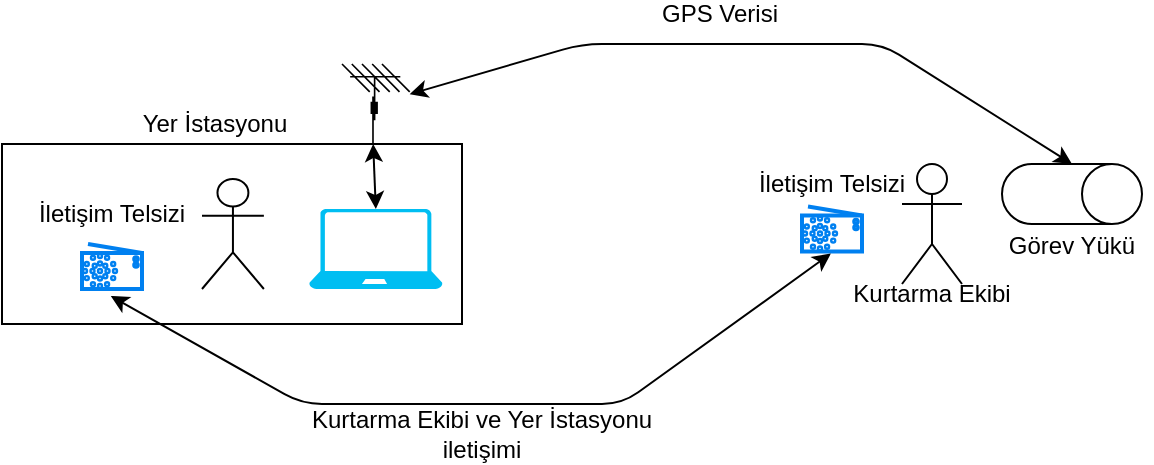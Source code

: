 <mxfile version="14.6.6" type="github">
  <diagram id="aLa4wI5mbPuyxBPYZIPX" name="Page-1">
    <mxGraphModel dx="998" dy="548" grid="1" gridSize="10" guides="1" tooltips="1" connect="1" arrows="1" fold="1" page="1" pageScale="1" pageWidth="827" pageHeight="1169" math="0" shadow="0">
      <root>
        <mxCell id="0" />
        <mxCell id="1" parent="0" />
        <mxCell id="lRUSotnAP_THRNBPau8c-4" value="" style="rounded=0;whiteSpace=wrap;html=1;fillColor=none;" vertex="1" parent="1">
          <mxGeometry x="90" y="140" width="230" height="90" as="geometry" />
        </mxCell>
        <mxCell id="lRUSotnAP_THRNBPau8c-2" value="" style="verticalLabelPosition=bottom;html=1;verticalAlign=top;align=center;strokeColor=none;fillColor=#00BEF2;shape=mxgraph.azure.laptop;pointerEvents=1;" vertex="1" parent="1">
          <mxGeometry x="243.59" y="172.5" width="66.67" height="40" as="geometry" />
        </mxCell>
        <mxCell id="lRUSotnAP_THRNBPau8c-3" value="Yer İstasyonu" style="text;html=1;strokeColor=none;fillColor=none;align=center;verticalAlign=middle;whiteSpace=wrap;rounded=0;" vertex="1" parent="1">
          <mxGeometry x="153.34" y="120" width="86.66" height="20" as="geometry" />
        </mxCell>
        <mxCell id="lRUSotnAP_THRNBPau8c-5" value="Actor" style="shape=umlActor;verticalLabelPosition=bottom;verticalAlign=top;html=1;outlineConnect=0;fillColor=none;noLabel=1;fontColor=none;" vertex="1" parent="1">
          <mxGeometry x="190" y="157.5" width="30.94" height="55" as="geometry" />
        </mxCell>
        <mxCell id="lRUSotnAP_THRNBPau8c-7" value="" style="shape=mxgraph.cisco.wireless.antenna;html=1;pointerEvents=1;dashed=0;fillColor=#036897;strokeColor=#ffffff;strokeWidth=2;verticalLabelPosition=bottom;verticalAlign=top;align=center;outlineConnect=0;fontColor=none;flipV=0;flipH=1;" vertex="1" parent="1">
          <mxGeometry x="260" y="100" width="33.85" height="40" as="geometry" />
        </mxCell>
        <mxCell id="lRUSotnAP_THRNBPau8c-8" value="" style="html=1;verticalLabelPosition=bottom;align=center;labelBackgroundColor=#ffffff;verticalAlign=top;strokeWidth=2;strokeColor=#0080F0;shadow=0;dashed=0;shape=mxgraph.ios7.icons.radio;fontColor=none;fillColor=none;" vertex="1" parent="1">
          <mxGeometry x="130" y="190" width="30" height="22.5" as="geometry" />
        </mxCell>
        <mxCell id="lRUSotnAP_THRNBPau8c-9" value="İletişim Telsizi" style="text;html=1;strokeColor=none;fillColor=none;align=center;verticalAlign=middle;whiteSpace=wrap;rounded=0;fontColor=none;" vertex="1" parent="1">
          <mxGeometry x="100" y="165" width="90" height="20" as="geometry" />
        </mxCell>
        <mxCell id="lRUSotnAP_THRNBPau8c-11" value="" style="endArrow=classic;startArrow=classic;html=1;fontColor=none;exitX=0.5;exitY=0;exitDx=0;exitDy=0;exitPerimeter=0;entryX=0.54;entryY=1;entryDx=0;entryDy=0;entryPerimeter=0;" edge="1" parent="1" source="lRUSotnAP_THRNBPau8c-2" target="lRUSotnAP_THRNBPau8c-7">
          <mxGeometry width="50" height="50" relative="1" as="geometry">
            <mxPoint x="390" y="290" as="sourcePoint" />
            <mxPoint x="440" y="240" as="targetPoint" />
          </mxGeometry>
        </mxCell>
        <mxCell id="lRUSotnAP_THRNBPau8c-12" value="" style="shape=cylinder3;whiteSpace=wrap;html=1;boundedLbl=1;backgroundOutline=1;size=15;fontColor=none;fillColor=none;flipH=0;flipV=0;direction=south;" vertex="1" parent="1">
          <mxGeometry x="590" y="150" width="70" height="30" as="geometry" />
        </mxCell>
        <mxCell id="lRUSotnAP_THRNBPau8c-13" value="Görev Yükü" style="text;html=1;strokeColor=none;fillColor=none;align=center;verticalAlign=middle;whiteSpace=wrap;rounded=0;fontColor=none;" vertex="1" parent="1">
          <mxGeometry x="585" y="186.25" width="80" height="10" as="geometry" />
        </mxCell>
        <mxCell id="lRUSotnAP_THRNBPau8c-14" value="Actor" style="shape=umlActor;verticalLabelPosition=bottom;verticalAlign=top;html=1;outlineConnect=0;fillColor=none;noLabel=1;fontColor=none;" vertex="1" parent="1">
          <mxGeometry x="540" y="150" width="30" height="60" as="geometry" />
        </mxCell>
        <mxCell id="lRUSotnAP_THRNBPau8c-15" value="" style="endArrow=classic;startArrow=classic;html=1;fontColor=none;entryX=0;entryY=0.5;entryDx=0;entryDy=0;entryPerimeter=0;" edge="1" parent="1" source="lRUSotnAP_THRNBPau8c-7" target="lRUSotnAP_THRNBPau8c-12">
          <mxGeometry width="50" height="50" relative="1" as="geometry">
            <mxPoint x="390" y="290" as="sourcePoint" />
            <mxPoint x="440" y="240" as="targetPoint" />
            <Array as="points">
              <mxPoint x="380" y="90" />
              <mxPoint x="530" y="90" />
            </Array>
          </mxGeometry>
        </mxCell>
        <mxCell id="lRUSotnAP_THRNBPau8c-16" value="Kurtarma Ekibi" style="text;html=1;strokeColor=none;fillColor=none;align=center;verticalAlign=middle;whiteSpace=wrap;rounded=0;fontColor=none;" vertex="1" parent="1">
          <mxGeometry x="510" y="210" width="90" height="10" as="geometry" />
        </mxCell>
        <mxCell id="lRUSotnAP_THRNBPau8c-17" value="" style="html=1;verticalLabelPosition=bottom;align=center;labelBackgroundColor=#ffffff;verticalAlign=top;strokeWidth=2;strokeColor=#0080F0;shadow=0;dashed=0;shape=mxgraph.ios7.icons.radio;fontColor=none;fillColor=none;" vertex="1" parent="1">
          <mxGeometry x="490" y="171.25" width="30" height="22.5" as="geometry" />
        </mxCell>
        <mxCell id="lRUSotnAP_THRNBPau8c-18" value="İletişim Telsizi" style="text;html=1;strokeColor=none;fillColor=none;align=center;verticalAlign=middle;whiteSpace=wrap;rounded=0;fontColor=none;" vertex="1" parent="1">
          <mxGeometry x="460" y="150" width="90" height="20" as="geometry" />
        </mxCell>
        <mxCell id="lRUSotnAP_THRNBPau8c-19" value="" style="endArrow=classic;startArrow=classic;html=1;fontColor=none;entryX=0.48;entryY=1.047;entryDx=0;entryDy=0;entryPerimeter=0;exitX=0.48;exitY=1.156;exitDx=0;exitDy=0;exitPerimeter=0;" edge="1" parent="1" source="lRUSotnAP_THRNBPau8c-8" target="lRUSotnAP_THRNBPau8c-17">
          <mxGeometry width="50" height="50" relative="1" as="geometry">
            <mxPoint x="390" y="280" as="sourcePoint" />
            <mxPoint x="440" y="230" as="targetPoint" />
            <Array as="points">
              <mxPoint x="240" y="270" />
              <mxPoint x="400" y="270" />
            </Array>
          </mxGeometry>
        </mxCell>
        <mxCell id="lRUSotnAP_THRNBPau8c-20" value="GPS Verisi" style="text;html=1;strokeColor=none;fillColor=none;align=center;verticalAlign=middle;whiteSpace=wrap;rounded=0;fontColor=none;" vertex="1" parent="1">
          <mxGeometry x="414" y="70" width="70" height="10" as="geometry" />
        </mxCell>
        <mxCell id="lRUSotnAP_THRNBPau8c-21" value="Kurtarma Ekibi ve Yer İstasyonu iletişimi" style="text;html=1;strokeColor=none;fillColor=none;align=center;verticalAlign=middle;whiteSpace=wrap;rounded=0;fontColor=none;" vertex="1" parent="1">
          <mxGeometry x="240" y="280" width="180" height="10" as="geometry" />
        </mxCell>
      </root>
    </mxGraphModel>
  </diagram>
</mxfile>
